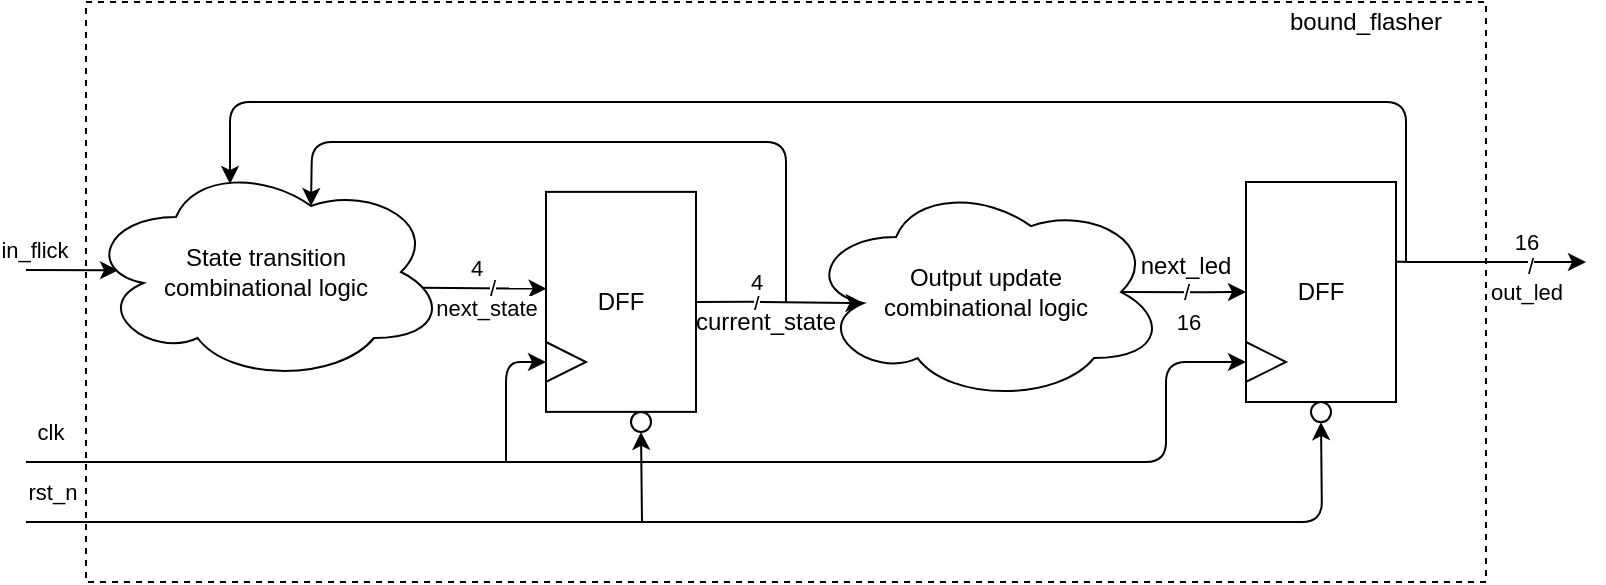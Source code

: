 <mxfile version="14.7.6" type="github">
  <diagram id="ma5SRapqaq8zgGtTEMoC" name="Page-1">
    <mxGraphModel dx="1116" dy="656" grid="1" gridSize="10" guides="1" tooltips="1" connect="1" arrows="1" fold="1" page="1" pageScale="1" pageWidth="850" pageHeight="1100" math="0" shadow="0">
      <root>
        <mxCell id="0" />
        <mxCell id="1" parent="0" />
        <mxCell id="hAYk6wuo29nTpEUGU-P6-20" value="" style="rounded=0;whiteSpace=wrap;html=1;dashed=1;" vertex="1" parent="1">
          <mxGeometry x="90" y="80" width="700" height="290" as="geometry" />
        </mxCell>
        <mxCell id="oRLY293_5cov37p5jNfm-1" value="State transition &lt;br&gt;combinational logic" style="ellipse;shape=cloud;whiteSpace=wrap;html=1;" parent="1" vertex="1">
          <mxGeometry x="90" y="160" width="180" height="110" as="geometry" />
        </mxCell>
        <mxCell id="hAYk6wuo29nTpEUGU-P6-12" style="edgeStyle=orthogonalEdgeStyle;rounded=0;orthogonalLoop=1;jettySize=auto;html=1;exitX=0.875;exitY=0.5;exitDx=0;exitDy=0;exitPerimeter=0;entryX=0;entryY=0.5;entryDx=0;entryDy=0;" edge="1" parent="1" source="oRLY293_5cov37p5jNfm-6" target="hAYk6wuo29nTpEUGU-P6-5">
          <mxGeometry relative="1" as="geometry" />
        </mxCell>
        <mxCell id="hAYk6wuo29nTpEUGU-P6-32" value="/" style="edgeLabel;html=1;align=center;verticalAlign=middle;resizable=0;points=[];" vertex="1" connectable="0" parent="hAYk6wuo29nTpEUGU-P6-12">
          <mxGeometry x="-0.823" relative="1" as="geometry">
            <mxPoint x="27" as="offset" />
          </mxGeometry>
        </mxCell>
        <mxCell id="hAYk6wuo29nTpEUGU-P6-33" value="16" style="edgeLabel;html=1;align=center;verticalAlign=middle;resizable=0;points=[];" vertex="1" connectable="0" parent="hAYk6wuo29nTpEUGU-P6-12">
          <mxGeometry x="-0.844" relative="1" as="geometry">
            <mxPoint x="28" y="15" as="offset" />
          </mxGeometry>
        </mxCell>
        <mxCell id="oRLY293_5cov37p5jNfm-6" value="Output update&lt;br&gt;combinational logic" style="ellipse;shape=cloud;whiteSpace=wrap;html=1;" parent="1" vertex="1">
          <mxGeometry x="450" y="170.06" width="180" height="110" as="geometry" />
        </mxCell>
        <mxCell id="oRLY293_5cov37p5jNfm-13" value="" style="endArrow=classic;html=1;exitX=0.933;exitY=0.572;exitDx=0;exitDy=0;exitPerimeter=0;entryX=0.004;entryY=0.44;entryDx=0;entryDy=0;entryPerimeter=0;" parent="1" source="oRLY293_5cov37p5jNfm-1" target="hAYk6wuo29nTpEUGU-P6-2" edge="1">
          <mxGeometry width="50" height="50" relative="1" as="geometry">
            <mxPoint x="310" y="234.83" as="sourcePoint" />
            <mxPoint x="340" y="223" as="targetPoint" />
          </mxGeometry>
        </mxCell>
        <mxCell id="oRLY293_5cov37p5jNfm-14" value="/" style="edgeLabel;html=1;align=center;verticalAlign=middle;resizable=0;points=[];" parent="oRLY293_5cov37p5jNfm-13" vertex="1" connectable="0">
          <mxGeometry x="-0.106" relative="1" as="geometry">
            <mxPoint x="7" as="offset" />
          </mxGeometry>
        </mxCell>
        <mxCell id="oRLY293_5cov37p5jNfm-16" value="next_state" style="edgeLabel;html=1;align=center;verticalAlign=middle;resizable=0;points=[];" parent="oRLY293_5cov37p5jNfm-13" vertex="1" connectable="0">
          <mxGeometry x="0.139" y="-2" relative="1" as="geometry">
            <mxPoint x="-4" y="8" as="offset" />
          </mxGeometry>
        </mxCell>
        <mxCell id="oRLY293_5cov37p5jNfm-17" value="4" style="edgeLabel;html=1;align=center;verticalAlign=middle;resizable=0;points=[];" parent="oRLY293_5cov37p5jNfm-13" vertex="1" connectable="0">
          <mxGeometry x="0.298" relative="1" as="geometry">
            <mxPoint x="-14" y="-10" as="offset" />
          </mxGeometry>
        </mxCell>
        <mxCell id="oRLY293_5cov37p5jNfm-22" value="" style="endArrow=classic;html=1;entryX=0;entryY=0.5;entryDx=0;entryDy=0;" parent="1" target="hAYk6wuo29nTpEUGU-P6-7" edge="1">
          <mxGeometry width="50" height="50" relative="1" as="geometry">
            <mxPoint x="60" y="310" as="sourcePoint" />
            <mxPoint x="675.5" y="320.0" as="targetPoint" />
            <Array as="points">
              <mxPoint x="330" y="310" />
              <mxPoint x="630" y="310" />
              <mxPoint x="630" y="260" />
            </Array>
          </mxGeometry>
        </mxCell>
        <mxCell id="oRLY293_5cov37p5jNfm-36" value="clk" style="edgeLabel;html=1;align=center;verticalAlign=middle;resizable=0;points=[];" parent="oRLY293_5cov37p5jNfm-22" vertex="1" connectable="0">
          <mxGeometry x="-0.932" relative="1" as="geometry">
            <mxPoint x="-11" y="-15" as="offset" />
          </mxGeometry>
        </mxCell>
        <mxCell id="oRLY293_5cov37p5jNfm-34" value="" style="endArrow=classic;html=1;entryX=0.089;entryY=0.492;entryDx=0;entryDy=0;entryPerimeter=0;" parent="1" edge="1" target="oRLY293_5cov37p5jNfm-1">
          <mxGeometry width="50" height="50" relative="1" as="geometry">
            <mxPoint x="60" y="214" as="sourcePoint" />
            <mxPoint x="110" y="214" as="targetPoint" />
          </mxGeometry>
        </mxCell>
        <mxCell id="oRLY293_5cov37p5jNfm-35" value="in_flick" style="edgeLabel;html=1;align=center;verticalAlign=middle;resizable=0;points=[];" parent="oRLY293_5cov37p5jNfm-34" vertex="1" connectable="0">
          <mxGeometry x="-0.776" y="-1" relative="1" as="geometry">
            <mxPoint x="-1" y="-11" as="offset" />
          </mxGeometry>
        </mxCell>
        <mxCell id="hAYk6wuo29nTpEUGU-P6-4" style="edgeStyle=orthogonalEdgeStyle;rounded=0;orthogonalLoop=1;jettySize=auto;html=1;exitX=1;exitY=0.5;exitDx=0;exitDy=0;entryX=0.16;entryY=0.55;entryDx=0;entryDy=0;entryPerimeter=0;" edge="1" parent="1" source="hAYk6wuo29nTpEUGU-P6-2" target="oRLY293_5cov37p5jNfm-6">
          <mxGeometry relative="1" as="geometry" />
        </mxCell>
        <mxCell id="hAYk6wuo29nTpEUGU-P6-34" value="/" style="edgeLabel;html=1;align=center;verticalAlign=middle;resizable=0;points=[];" vertex="1" connectable="0" parent="hAYk6wuo29nTpEUGU-P6-4">
          <mxGeometry x="-0.815" y="1" relative="1" as="geometry">
            <mxPoint x="22" y="1" as="offset" />
          </mxGeometry>
        </mxCell>
        <mxCell id="hAYk6wuo29nTpEUGU-P6-35" value="4" style="edgeLabel;html=1;align=center;verticalAlign=middle;resizable=0;points=[];" vertex="1" connectable="0" parent="hAYk6wuo29nTpEUGU-P6-4">
          <mxGeometry x="-0.909" relative="1" as="geometry">
            <mxPoint x="26" y="-10" as="offset" />
          </mxGeometry>
        </mxCell>
        <mxCell id="hAYk6wuo29nTpEUGU-P6-2" value="DFF" style="rounded=0;whiteSpace=wrap;html=1;" vertex="1" parent="1">
          <mxGeometry x="320" y="174.94" width="75" height="110" as="geometry" />
        </mxCell>
        <mxCell id="hAYk6wuo29nTpEUGU-P6-5" value="DFF" style="rounded=0;whiteSpace=wrap;html=1;" vertex="1" parent="1">
          <mxGeometry x="670" y="170" width="75" height="110" as="geometry" />
        </mxCell>
        <mxCell id="hAYk6wuo29nTpEUGU-P6-6" value="" style="triangle;whiteSpace=wrap;html=1;" vertex="1" parent="1">
          <mxGeometry x="320" y="250" width="20" height="20" as="geometry" />
        </mxCell>
        <mxCell id="hAYk6wuo29nTpEUGU-P6-7" value="" style="triangle;whiteSpace=wrap;html=1;" vertex="1" parent="1">
          <mxGeometry x="670" y="250" width="20" height="20" as="geometry" />
        </mxCell>
        <mxCell id="hAYk6wuo29nTpEUGU-P6-8" value="" style="ellipse;whiteSpace=wrap;html=1;aspect=fixed;" vertex="1" parent="1">
          <mxGeometry x="362.5" y="284.94" width="10" height="10" as="geometry" />
        </mxCell>
        <mxCell id="hAYk6wuo29nTpEUGU-P6-9" value="" style="ellipse;whiteSpace=wrap;html=1;aspect=fixed;" vertex="1" parent="1">
          <mxGeometry x="702.5" y="280.06" width="10" height="10" as="geometry" />
        </mxCell>
        <mxCell id="hAYk6wuo29nTpEUGU-P6-13" value="" style="endArrow=classic;html=1;entryX=0;entryY=0.5;entryDx=0;entryDy=0;" edge="1" parent="1" target="hAYk6wuo29nTpEUGU-P6-6">
          <mxGeometry width="50" height="50" relative="1" as="geometry">
            <mxPoint x="300" y="310" as="sourcePoint" />
            <mxPoint x="360" y="220" as="targetPoint" />
            <Array as="points">
              <mxPoint x="300" y="260" />
            </Array>
          </mxGeometry>
        </mxCell>
        <mxCell id="hAYk6wuo29nTpEUGU-P6-14" value="" style="endArrow=classic;html=1;entryX=0.625;entryY=0.2;entryDx=0;entryDy=0;entryPerimeter=0;" edge="1" parent="1" target="oRLY293_5cov37p5jNfm-1">
          <mxGeometry width="50" height="50" relative="1" as="geometry">
            <mxPoint x="440" y="230" as="sourcePoint" />
            <mxPoint x="430" y="170" as="targetPoint" />
            <Array as="points">
              <mxPoint x="440" y="190" />
              <mxPoint x="440" y="150" />
              <mxPoint x="203" y="150" />
            </Array>
          </mxGeometry>
        </mxCell>
        <mxCell id="hAYk6wuo29nTpEUGU-P6-15" value="" style="endArrow=classic;html=1;exitX=1;exitY=0.362;exitDx=0;exitDy=0;exitPerimeter=0;" edge="1" parent="1" source="hAYk6wuo29nTpEUGU-P6-5">
          <mxGeometry width="50" height="50" relative="1" as="geometry">
            <mxPoint x="410" y="270" as="sourcePoint" />
            <mxPoint x="840" y="210" as="targetPoint" />
            <Array as="points">
              <mxPoint x="750" y="210" />
            </Array>
          </mxGeometry>
        </mxCell>
        <mxCell id="hAYk6wuo29nTpEUGU-P6-16" value="" style="endArrow=classic;html=1;entryX=0.4;entryY=0.1;entryDx=0;entryDy=0;entryPerimeter=0;" edge="1" parent="1" target="oRLY293_5cov37p5jNfm-1">
          <mxGeometry width="50" height="50" relative="1" as="geometry">
            <mxPoint x="750" y="210" as="sourcePoint" />
            <mxPoint x="182" y="171" as="targetPoint" />
            <Array as="points">
              <mxPoint x="750" y="130" />
              <mxPoint x="378" y="130" />
              <mxPoint x="162" y="130" />
            </Array>
          </mxGeometry>
        </mxCell>
        <mxCell id="hAYk6wuo29nTpEUGU-P6-17" value="" style="endArrow=classic;html=1;entryX=0.5;entryY=1;entryDx=0;entryDy=0;" edge="1" parent="1" target="hAYk6wuo29nTpEUGU-P6-9">
          <mxGeometry width="50" height="50" relative="1" as="geometry">
            <mxPoint x="60" y="340" as="sourcePoint" />
            <mxPoint x="660.0" y="310" as="targetPoint" />
            <Array as="points">
              <mxPoint x="330" y="340" />
              <mxPoint x="630" y="340" />
              <mxPoint x="708" y="340" />
            </Array>
          </mxGeometry>
        </mxCell>
        <mxCell id="hAYk6wuo29nTpEUGU-P6-18" value="rst_n" style="edgeLabel;html=1;align=center;verticalAlign=middle;resizable=0;points=[];" vertex="1" connectable="0" parent="hAYk6wuo29nTpEUGU-P6-17">
          <mxGeometry x="-0.932" relative="1" as="geometry">
            <mxPoint x="-11" y="-15" as="offset" />
          </mxGeometry>
        </mxCell>
        <mxCell id="hAYk6wuo29nTpEUGU-P6-19" value="" style="endArrow=classic;html=1;entryX=0.5;entryY=1;entryDx=0;entryDy=0;" edge="1" parent="1" target="hAYk6wuo29nTpEUGU-P6-8">
          <mxGeometry width="50" height="50" relative="1" as="geometry">
            <mxPoint x="368" y="340" as="sourcePoint" />
            <mxPoint x="560" y="190" as="targetPoint" />
          </mxGeometry>
        </mxCell>
        <mxCell id="hAYk6wuo29nTpEUGU-P6-21" value="bound_flasher" style="text;html=1;strokeColor=none;fillColor=none;align=center;verticalAlign=middle;whiteSpace=wrap;rounded=0;dashed=1;" vertex="1" parent="1">
          <mxGeometry x="710" y="80" width="40" height="20" as="geometry" />
        </mxCell>
        <mxCell id="hAYk6wuo29nTpEUGU-P6-22" value="current_state" style="text;html=1;strokeColor=none;fillColor=none;align=center;verticalAlign=middle;whiteSpace=wrap;rounded=0;dashed=1;" vertex="1" parent="1">
          <mxGeometry x="410" y="230" width="40" height="20" as="geometry" />
        </mxCell>
        <mxCell id="hAYk6wuo29nTpEUGU-P6-25" value="next_led" style="text;html=1;strokeColor=none;fillColor=none;align=center;verticalAlign=middle;whiteSpace=wrap;rounded=0;dashed=1;" vertex="1" parent="1">
          <mxGeometry x="620" y="202" width="40" height="20" as="geometry" />
        </mxCell>
        <mxCell id="hAYk6wuo29nTpEUGU-P6-29" value="out_led" style="edgeLabel;html=1;align=center;verticalAlign=middle;resizable=0;points=[];" vertex="1" connectable="0" parent="1">
          <mxGeometry x="810.241" y="225" as="geometry" />
        </mxCell>
        <mxCell id="hAYk6wuo29nTpEUGU-P6-30" value="16" style="edgeLabel;html=1;align=center;verticalAlign=middle;resizable=0;points=[];" vertex="1" connectable="0" parent="1">
          <mxGeometry x="810.003" y="200" as="geometry" />
        </mxCell>
        <mxCell id="hAYk6wuo29nTpEUGU-P6-31" value="/" style="edgeLabel;html=1;align=center;verticalAlign=middle;resizable=0;points=[];" vertex="1" connectable="0" parent="1">
          <mxGeometry x="812.193" y="212" as="geometry" />
        </mxCell>
      </root>
    </mxGraphModel>
  </diagram>
</mxfile>

